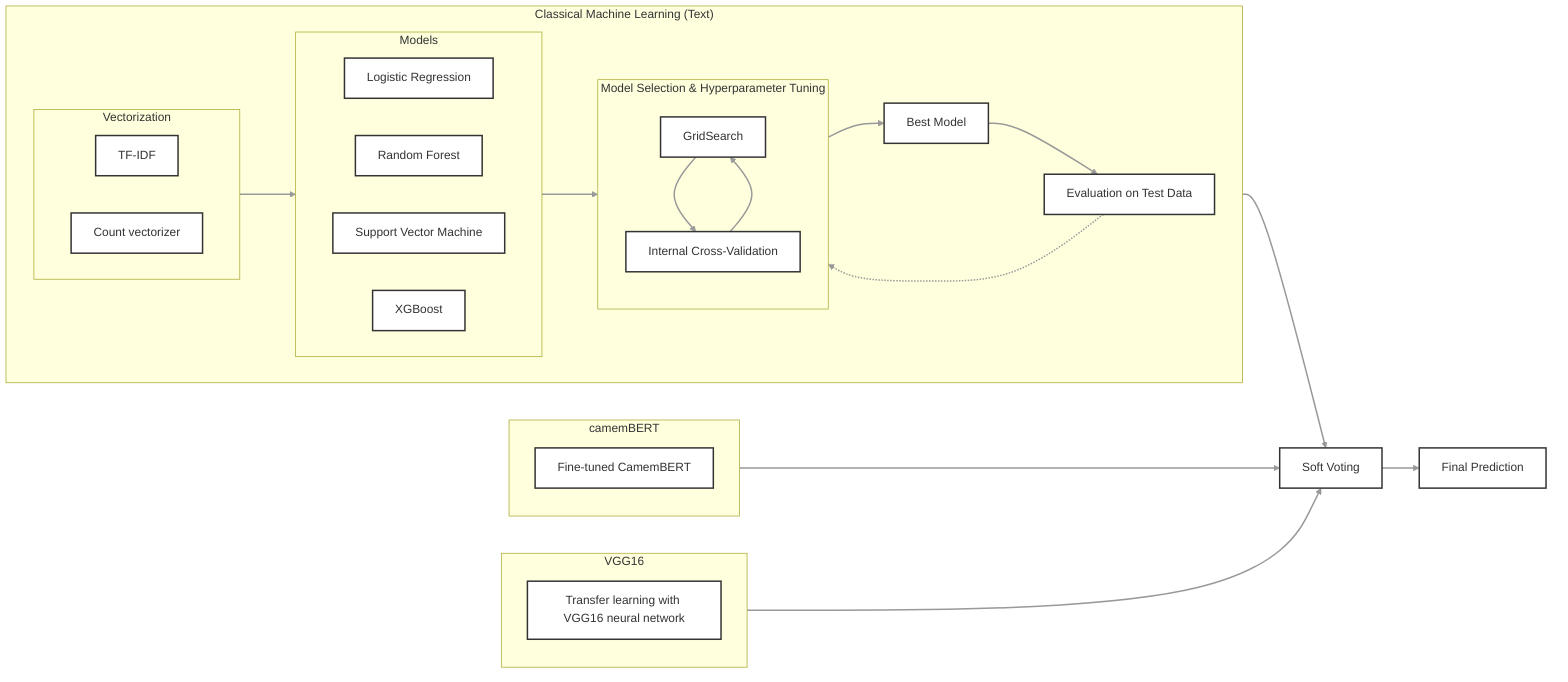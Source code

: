 graph LR
    %% Main sections
    subgraph ClassicalML["Classical Machine Learning (Text)"]
        direction LR
        
        %% Vectorization methods
        subgraph Vectorization
            direction LR
            TFIDF["TF-IDF"]
            CV["Count vectorizer"]
        end
        
        %% Classical Machine Learning
        subgraph Models
            direction LR
            LogReg["Logistic Regression"]
            RF["Random Forest"]
            SVM["Support Vector Machine"]
            XG["XGBoost"]
        end

        %% Model selection
        subgraph ModelSelection["Model Selection & Hyperparameter Tuning"]
            direction TB
            GridSearch["GridSearch"]
            InternalCV["Internal Cross-Validation"]
        end

        BestModel["Best Model"]
        
        Evaluation["Evaluation on Test Data"]
        
    end
    
    subgraph BERT["camemBERT"]
        BERTModel["Fine-tuned CamemBERT"]
    end
    
    subgraph VGG["VGG16"]
        VGGModel["Transfer learning with VGG16 neural network"]
    end
    
    %% Connections between main components
    Vectorization --> Models
    Models --> ModelSelection
    ModelSelection --> BestModel
    BestModel --> Evaluation
    Evaluation -.-> ModelSelection

    %% Connections in ModelSelection
    GridSearch --> InternalCV
    InternalCV --> GridSearch

    ClassicalML --> SoftVoting
    BERT --> SoftVoting
    VGG --> SoftVoting

    SoftVoting["Soft Voting"] --> FinalPrediction["Final Prediction"]

%% Apply default styles to ALL nodes
classDef default fill:#FFF,stroke:#333,stroke-width:2px;

%% Apply default styles to ALL edges
linkStyle default stroke:#999,stroke-width:2px,color:black;